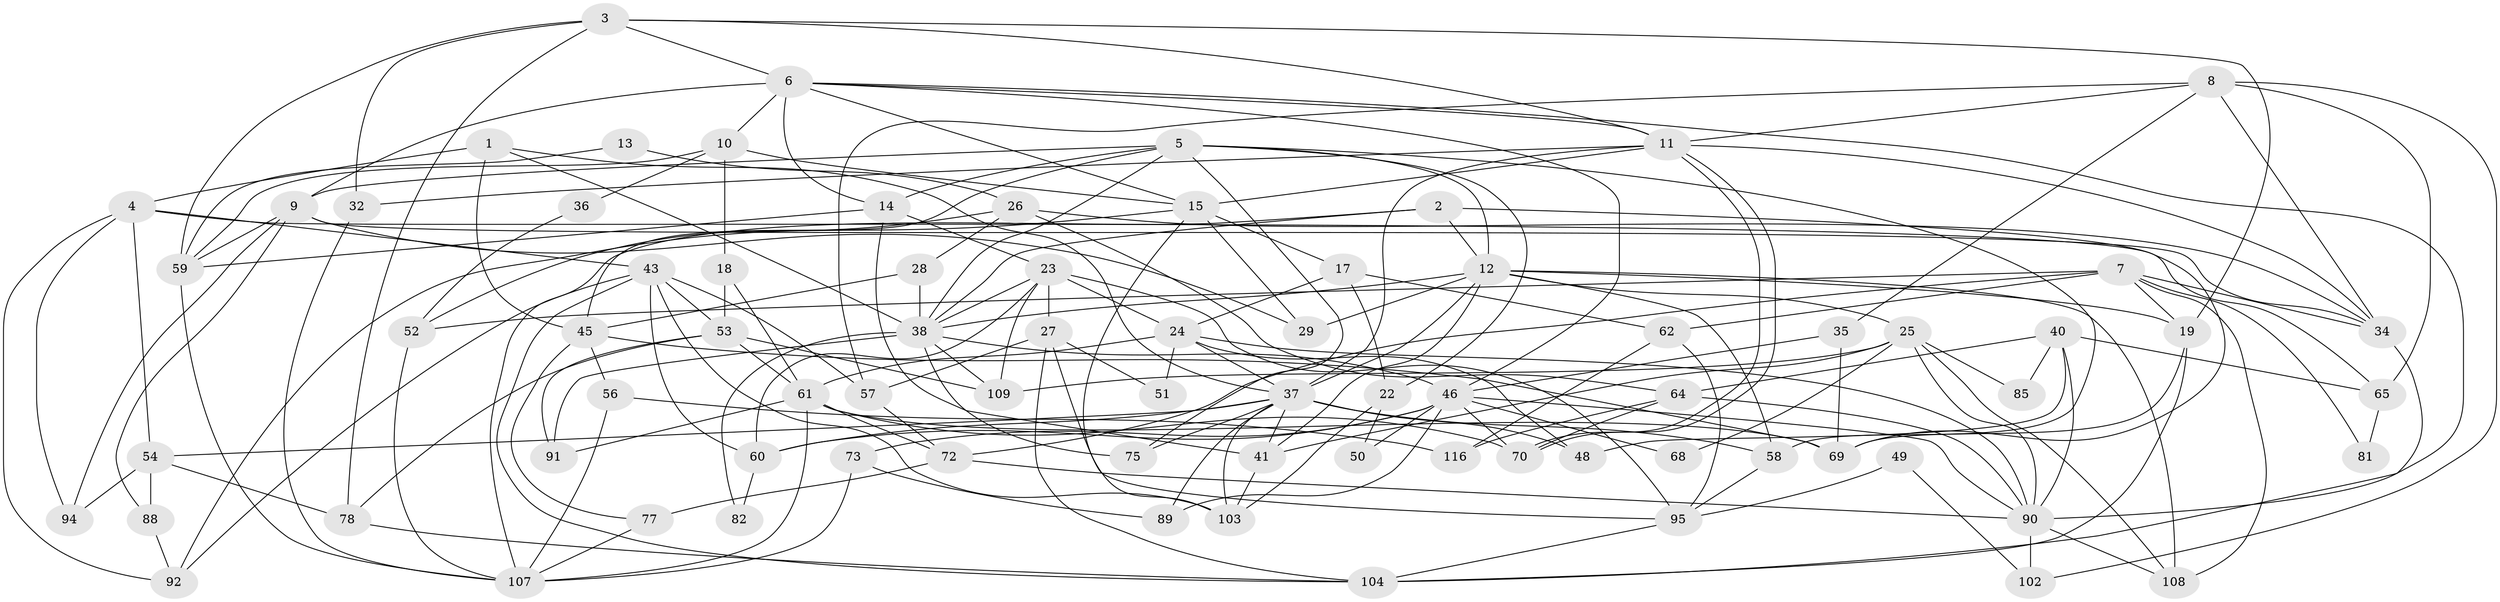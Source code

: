 // original degree distribution, {2: 0.14049586776859505, 3: 0.2975206611570248, 5: 0.18181818181818182, 4: 0.21487603305785125, 6: 0.11570247933884298, 8: 0.01652892561983471, 7: 0.03305785123966942}
// Generated by graph-tools (version 1.1) at 2025/41/03/06/25 10:41:58]
// undirected, 78 vertices, 192 edges
graph export_dot {
graph [start="1"]
  node [color=gray90,style=filled];
  1 [super="+31"];
  2 [super="+39"];
  3 [super="+80"];
  4 [super="+20"];
  5 [super="+30"];
  6 [super="+98"];
  7 [super="+112"];
  8 [super="+97"];
  9 [super="+21"];
  10 [super="+106"];
  11 [super="+16"];
  12 [super="+84"];
  13;
  14;
  15 [super="+74"];
  17 [super="+66"];
  18;
  19;
  22;
  23 [super="+83"];
  24;
  25 [super="+121"];
  26 [super="+33"];
  27 [super="+86"];
  28;
  29 [super="+42"];
  32;
  34 [super="+115"];
  35 [super="+105"];
  36;
  37 [super="+47"];
  38 [super="+44"];
  40 [super="+55"];
  41 [super="+111"];
  43 [super="+93"];
  45 [super="+63"];
  46 [super="+67"];
  48;
  49;
  50;
  51;
  52;
  53 [super="+79"];
  54 [super="+120"];
  56;
  57;
  58 [super="+100"];
  59 [super="+96"];
  60;
  61 [super="+76"];
  62 [super="+71"];
  64;
  65;
  68;
  69 [super="+101"];
  70 [super="+99"];
  72 [super="+113"];
  73 [super="+87"];
  75;
  77;
  78;
  81 [super="+119"];
  82;
  85;
  88;
  89;
  90 [super="+118"];
  91;
  92;
  94;
  95;
  102;
  103 [super="+114"];
  104 [super="+117"];
  107 [super="+110"];
  108;
  109;
  116;
  1 -- 37;
  1 -- 45;
  1 -- 38;
  1 -- 4;
  2 -- 38;
  2 -- 12;
  2 -- 107;
  2 -- 69;
  3 -- 11;
  3 -- 32;
  3 -- 78;
  3 -- 6;
  3 -- 19;
  3 -- 59;
  4 -- 43 [weight=2];
  4 -- 54;
  4 -- 65;
  4 -- 92;
  4 -- 94;
  5 -- 14;
  5 -- 22;
  5 -- 12;
  5 -- 38;
  5 -- 75;
  5 -- 45;
  5 -- 9;
  5 -- 58;
  6 -- 14;
  6 -- 9;
  6 -- 15;
  6 -- 10;
  6 -- 90;
  6 -- 11;
  6 -- 46;
  7 -- 19;
  7 -- 52;
  7 -- 72;
  7 -- 81;
  7 -- 34;
  7 -- 108;
  7 -- 62;
  8 -- 57;
  8 -- 34;
  8 -- 35;
  8 -- 102;
  8 -- 11;
  8 -- 65;
  9 -- 34;
  9 -- 88;
  9 -- 94;
  9 -- 59;
  9 -- 29;
  10 -- 18;
  10 -- 59;
  10 -- 36;
  10 -- 15;
  11 -- 70;
  11 -- 70;
  11 -- 32;
  11 -- 34;
  11 -- 37;
  11 -- 15;
  12 -- 108;
  12 -- 19;
  12 -- 58;
  12 -- 25;
  12 -- 38;
  12 -- 29;
  12 -- 37;
  12 -- 41;
  13 -- 59;
  13 -- 26;
  14 -- 23;
  14 -- 41;
  14 -- 59;
  15 -- 17;
  15 -- 29;
  15 -- 92;
  15 -- 103;
  17 -- 22;
  17 -- 24;
  17 -- 62 [weight=2];
  18 -- 53;
  18 -- 61;
  19 -- 69;
  19 -- 104;
  22 -- 50;
  22 -- 103;
  23 -- 60;
  23 -- 38;
  23 -- 24;
  23 -- 27;
  23 -- 109;
  23 -- 95;
  24 -- 90;
  24 -- 37;
  24 -- 48;
  24 -- 51;
  24 -- 61;
  25 -- 68;
  25 -- 85;
  25 -- 108;
  25 -- 109;
  25 -- 41;
  25 -- 90;
  26 -- 52;
  26 -- 28;
  26 -- 64;
  26 -- 34;
  27 -- 95;
  27 -- 57 [weight=2];
  27 -- 104;
  27 -- 51;
  28 -- 45;
  28 -- 38;
  32 -- 107;
  34 -- 104;
  35 -- 69;
  35 -- 46;
  36 -- 52;
  37 -- 48;
  37 -- 89;
  37 -- 103;
  37 -- 75;
  37 -- 54;
  37 -- 60;
  37 -- 58;
  37 -- 41;
  38 -- 75;
  38 -- 82;
  38 -- 91;
  38 -- 46;
  38 -- 109;
  40 -- 48;
  40 -- 85;
  40 -- 65;
  40 -- 64;
  40 -- 90;
  41 -- 103;
  43 -- 57;
  43 -- 92;
  43 -- 60;
  43 -- 104;
  43 -- 103;
  43 -- 53;
  45 -- 69;
  45 -- 77;
  45 -- 56;
  46 -- 60;
  46 -- 50;
  46 -- 89;
  46 -- 90;
  46 -- 68;
  46 -- 70;
  46 -- 73;
  49 -- 95;
  49 -- 102;
  52 -- 107;
  53 -- 109;
  53 -- 78;
  53 -- 91;
  53 -- 61;
  54 -- 78;
  54 -- 94;
  54 -- 88;
  56 -- 116;
  56 -- 107;
  57 -- 72;
  58 -- 95;
  59 -- 107;
  60 -- 82;
  61 -- 91;
  61 -- 70;
  61 -- 69;
  61 -- 72;
  61 -- 107;
  62 -- 116;
  62 -- 95;
  64 -- 116;
  64 -- 90;
  64 -- 70;
  65 -- 81;
  72 -- 77;
  72 -- 90;
  73 -- 89;
  73 -- 107;
  77 -- 107;
  78 -- 104;
  88 -- 92;
  90 -- 102;
  90 -- 108;
  95 -- 104;
}
